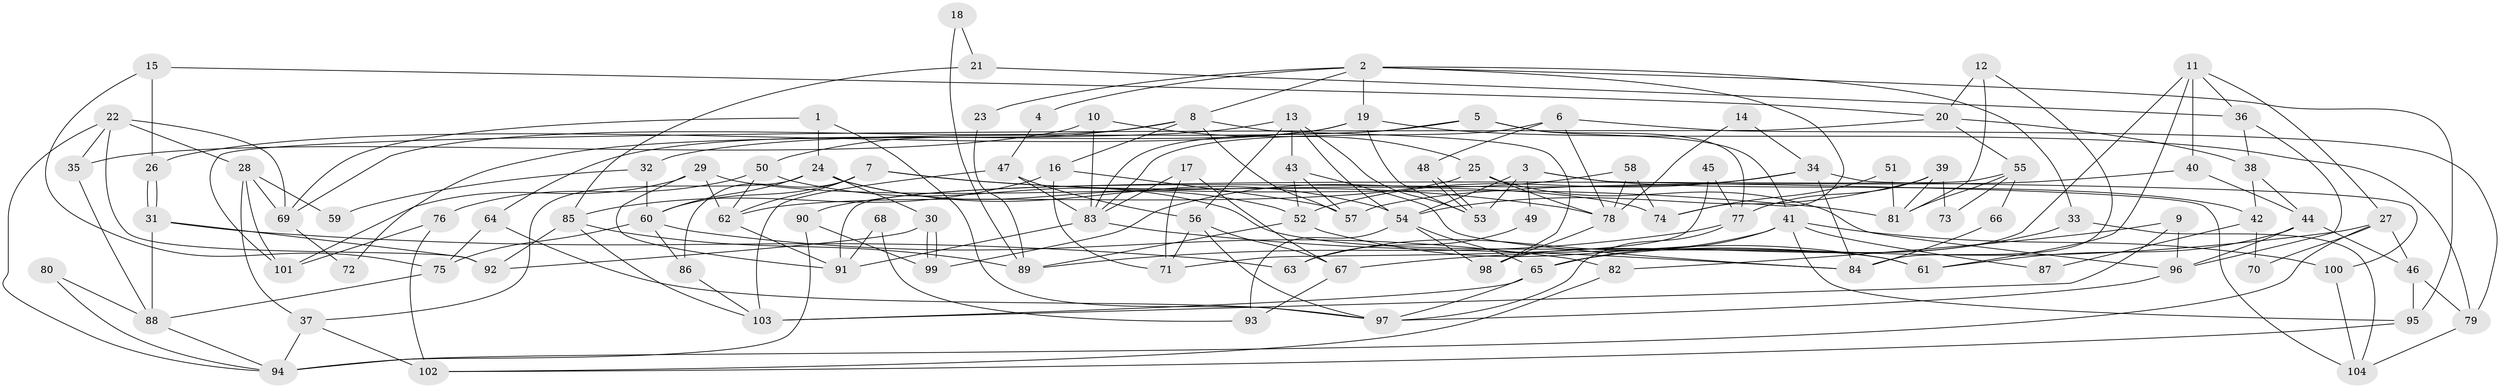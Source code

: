 // coarse degree distribution, {3: 0.12698412698412698, 9: 0.047619047619047616, 5: 0.14285714285714285, 4: 0.15873015873015872, 8: 0.06349206349206349, 7: 0.19047619047619047, 6: 0.1111111111111111, 2: 0.14285714285714285, 10: 0.015873015873015872}
// Generated by graph-tools (version 1.1) at 2025/41/03/06/25 10:41:58]
// undirected, 104 vertices, 208 edges
graph export_dot {
graph [start="1"]
  node [color=gray90,style=filled];
  1;
  2;
  3;
  4;
  5;
  6;
  7;
  8;
  9;
  10;
  11;
  12;
  13;
  14;
  15;
  16;
  17;
  18;
  19;
  20;
  21;
  22;
  23;
  24;
  25;
  26;
  27;
  28;
  29;
  30;
  31;
  32;
  33;
  34;
  35;
  36;
  37;
  38;
  39;
  40;
  41;
  42;
  43;
  44;
  45;
  46;
  47;
  48;
  49;
  50;
  51;
  52;
  53;
  54;
  55;
  56;
  57;
  58;
  59;
  60;
  61;
  62;
  63;
  64;
  65;
  66;
  67;
  68;
  69;
  70;
  71;
  72;
  73;
  74;
  75;
  76;
  77;
  78;
  79;
  80;
  81;
  82;
  83;
  84;
  85;
  86;
  87;
  88;
  89;
  90;
  91;
  92;
  93;
  94;
  95;
  96;
  97;
  98;
  99;
  100;
  101;
  102;
  103;
  104;
  1 -- 97;
  1 -- 24;
  1 -- 69;
  2 -- 8;
  2 -- 19;
  2 -- 4;
  2 -- 23;
  2 -- 33;
  2 -- 74;
  2 -- 95;
  3 -- 53;
  3 -- 54;
  3 -- 42;
  3 -- 49;
  3 -- 104;
  4 -- 47;
  5 -- 41;
  5 -- 83;
  5 -- 32;
  5 -- 77;
  6 -- 79;
  6 -- 78;
  6 -- 48;
  6 -- 83;
  7 -- 81;
  7 -- 62;
  7 -- 60;
  7 -- 78;
  7 -- 86;
  8 -- 57;
  8 -- 69;
  8 -- 16;
  8 -- 50;
  8 -- 98;
  9 -- 96;
  9 -- 103;
  9 -- 82;
  10 -- 35;
  10 -- 83;
  10 -- 25;
  11 -- 98;
  11 -- 61;
  11 -- 27;
  11 -- 36;
  11 -- 40;
  12 -- 81;
  12 -- 20;
  12 -- 84;
  13 -- 43;
  13 -- 54;
  13 -- 53;
  13 -- 56;
  13 -- 72;
  14 -- 34;
  14 -- 78;
  15 -- 26;
  15 -- 20;
  15 -- 75;
  16 -- 85;
  16 -- 57;
  16 -- 71;
  17 -- 67;
  17 -- 71;
  17 -- 83;
  18 -- 89;
  18 -- 21;
  19 -- 53;
  19 -- 79;
  19 -- 26;
  19 -- 64;
  20 -- 38;
  20 -- 101;
  20 -- 55;
  21 -- 36;
  21 -- 85;
  22 -- 94;
  22 -- 28;
  22 -- 35;
  22 -- 69;
  22 -- 92;
  23 -- 89;
  24 -- 30;
  24 -- 37;
  24 -- 52;
  24 -- 54;
  24 -- 60;
  25 -- 78;
  25 -- 62;
  25 -- 96;
  26 -- 31;
  26 -- 31;
  27 -- 46;
  27 -- 67;
  27 -- 70;
  27 -- 94;
  28 -- 69;
  28 -- 101;
  28 -- 37;
  28 -- 59;
  29 -- 62;
  29 -- 91;
  29 -- 74;
  29 -- 101;
  30 -- 99;
  30 -- 99;
  30 -- 92;
  31 -- 92;
  31 -- 63;
  31 -- 88;
  32 -- 60;
  32 -- 59;
  33 -- 65;
  33 -- 104;
  34 -- 84;
  34 -- 90;
  34 -- 52;
  34 -- 100;
  35 -- 88;
  36 -- 96;
  36 -- 38;
  37 -- 94;
  37 -- 102;
  38 -- 44;
  38 -- 42;
  39 -- 54;
  39 -- 77;
  39 -- 73;
  39 -- 81;
  40 -- 57;
  40 -- 44;
  41 -- 95;
  41 -- 100;
  41 -- 63;
  41 -- 65;
  41 -- 87;
  42 -- 70;
  42 -- 87;
  43 -- 52;
  43 -- 84;
  43 -- 57;
  44 -- 96;
  44 -- 46;
  44 -- 61;
  45 -- 77;
  45 -- 71;
  46 -- 95;
  46 -- 79;
  47 -- 56;
  47 -- 83;
  47 -- 103;
  48 -- 53;
  48 -- 53;
  49 -- 63;
  50 -- 61;
  50 -- 62;
  50 -- 76;
  51 -- 81;
  51 -- 74;
  52 -- 61;
  52 -- 89;
  54 -- 65;
  54 -- 93;
  54 -- 98;
  55 -- 91;
  55 -- 66;
  55 -- 73;
  55 -- 81;
  56 -- 97;
  56 -- 67;
  56 -- 71;
  58 -- 78;
  58 -- 74;
  58 -- 99;
  60 -- 75;
  60 -- 82;
  60 -- 86;
  62 -- 91;
  64 -- 75;
  64 -- 97;
  65 -- 103;
  65 -- 97;
  66 -- 84;
  67 -- 93;
  68 -- 91;
  68 -- 93;
  69 -- 72;
  75 -- 88;
  76 -- 102;
  76 -- 101;
  77 -- 97;
  77 -- 89;
  78 -- 98;
  79 -- 104;
  80 -- 94;
  80 -- 88;
  82 -- 102;
  83 -- 84;
  83 -- 91;
  85 -- 89;
  85 -- 103;
  85 -- 92;
  86 -- 103;
  88 -- 94;
  90 -- 99;
  90 -- 94;
  95 -- 102;
  96 -- 97;
  100 -- 104;
}
